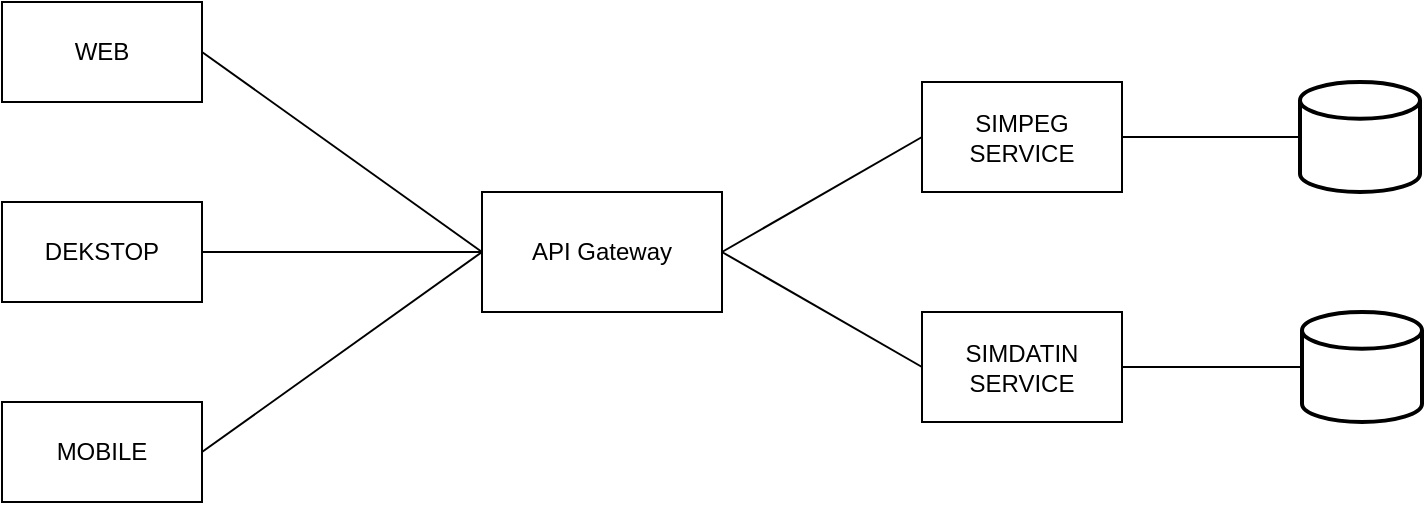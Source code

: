 <mxfile version="27.2.0">
  <diagram name="Page-1" id="NhyPothc8yxsDEsXalK4">
    <mxGraphModel dx="1042" dy="574" grid="1" gridSize="10" guides="1" tooltips="1" connect="1" arrows="1" fold="1" page="1" pageScale="1" pageWidth="850" pageHeight="1100" math="0" shadow="0">
      <root>
        <mxCell id="0" />
        <mxCell id="1" parent="0" />
        <mxCell id="FojmKU9Cf3mvvTWfMZ7u-1" value="WEB" style="rounded=0;whiteSpace=wrap;html=1;" parent="1" vertex="1">
          <mxGeometry x="50" y="40" width="100" height="50" as="geometry" />
        </mxCell>
        <mxCell id="FojmKU9Cf3mvvTWfMZ7u-2" value="DEKSTOP" style="rounded=0;whiteSpace=wrap;html=1;" parent="1" vertex="1">
          <mxGeometry x="50" y="140" width="100" height="50" as="geometry" />
        </mxCell>
        <mxCell id="FojmKU9Cf3mvvTWfMZ7u-3" value="MOBILE" style="rounded=0;whiteSpace=wrap;html=1;" parent="1" vertex="1">
          <mxGeometry x="50" y="240" width="100" height="50" as="geometry" />
        </mxCell>
        <mxCell id="FojmKU9Cf3mvvTWfMZ7u-4" value="API Gateway" style="rounded=0;whiteSpace=wrap;html=1;" parent="1" vertex="1">
          <mxGeometry x="290" y="135" width="120" height="60" as="geometry" />
        </mxCell>
        <mxCell id="FojmKU9Cf3mvvTWfMZ7u-6" value="SIMPEG SERVICE" style="rounded=0;whiteSpace=wrap;html=1;" parent="1" vertex="1">
          <mxGeometry x="510" y="80" width="100" height="55" as="geometry" />
        </mxCell>
        <mxCell id="FojmKU9Cf3mvvTWfMZ7u-12" value="" style="endArrow=none;html=1;rounded=0;exitX=1;exitY=0.5;exitDx=0;exitDy=0;entryX=0;entryY=0.5;entryDx=0;entryDy=0;" parent="1" source="FojmKU9Cf3mvvTWfMZ7u-1" target="FojmKU9Cf3mvvTWfMZ7u-4" edge="1">
          <mxGeometry width="50" height="50" relative="1" as="geometry">
            <mxPoint x="400" y="330" as="sourcePoint" />
            <mxPoint x="450" y="280" as="targetPoint" />
          </mxGeometry>
        </mxCell>
        <mxCell id="FojmKU9Cf3mvvTWfMZ7u-13" value="" style="endArrow=none;html=1;rounded=0;exitX=1;exitY=0.5;exitDx=0;exitDy=0;entryX=0;entryY=0.5;entryDx=0;entryDy=0;" parent="1" source="FojmKU9Cf3mvvTWfMZ7u-2" target="FojmKU9Cf3mvvTWfMZ7u-4" edge="1">
          <mxGeometry width="50" height="50" relative="1" as="geometry">
            <mxPoint x="160" y="75" as="sourcePoint" />
            <mxPoint x="300" y="175" as="targetPoint" />
          </mxGeometry>
        </mxCell>
        <mxCell id="FojmKU9Cf3mvvTWfMZ7u-14" value="" style="endArrow=none;html=1;rounded=0;exitX=1;exitY=0.5;exitDx=0;exitDy=0;entryX=0;entryY=0.5;entryDx=0;entryDy=0;" parent="1" source="FojmKU9Cf3mvvTWfMZ7u-3" target="FojmKU9Cf3mvvTWfMZ7u-4" edge="1">
          <mxGeometry width="50" height="50" relative="1" as="geometry">
            <mxPoint x="160" y="175" as="sourcePoint" />
            <mxPoint x="300" y="175" as="targetPoint" />
          </mxGeometry>
        </mxCell>
        <mxCell id="FojmKU9Cf3mvvTWfMZ7u-15" value="" style="endArrow=none;html=1;rounded=0;entryX=0;entryY=0.5;entryDx=0;entryDy=0;exitX=1;exitY=0.5;exitDx=0;exitDy=0;" parent="1" source="FojmKU9Cf3mvvTWfMZ7u-4" target="FojmKU9Cf3mvvTWfMZ7u-6" edge="1">
          <mxGeometry width="50" height="50" relative="1" as="geometry">
            <mxPoint x="430" y="180" as="sourcePoint" />
            <mxPoint x="300" y="175" as="targetPoint" />
          </mxGeometry>
        </mxCell>
        <mxCell id="FojmKU9Cf3mvvTWfMZ7u-16" value="" style="endArrow=none;html=1;rounded=0;entryX=0;entryY=0.5;entryDx=0;entryDy=0;exitX=1;exitY=0.5;exitDx=0;exitDy=0;" parent="1" source="FojmKU9Cf3mvvTWfMZ7u-4" target="FojmKU9Cf3mvvTWfMZ7u-19" edge="1">
          <mxGeometry width="50" height="50" relative="1" as="geometry">
            <mxPoint x="420" y="175" as="sourcePoint" />
            <mxPoint x="510" y="220" as="targetPoint" />
          </mxGeometry>
        </mxCell>
        <mxCell id="FojmKU9Cf3mvvTWfMZ7u-17" value="" style="strokeWidth=2;html=1;shape=mxgraph.flowchart.database;whiteSpace=wrap;" parent="1" vertex="1">
          <mxGeometry x="699" y="80" width="60" height="55" as="geometry" />
        </mxCell>
        <mxCell id="FojmKU9Cf3mvvTWfMZ7u-19" value="SIMDATIN SERVICE" style="rounded=0;whiteSpace=wrap;html=1;" parent="1" vertex="1">
          <mxGeometry x="510" y="195" width="100" height="55" as="geometry" />
        </mxCell>
        <mxCell id="FojmKU9Cf3mvvTWfMZ7u-20" value="" style="strokeWidth=2;html=1;shape=mxgraph.flowchart.database;whiteSpace=wrap;" parent="1" vertex="1">
          <mxGeometry x="700" y="195" width="60" height="55" as="geometry" />
        </mxCell>
        <mxCell id="FojmKU9Cf3mvvTWfMZ7u-22" value="" style="endArrow=none;html=1;rounded=0;entryX=0;entryY=0.5;entryDx=0;entryDy=0;exitX=1;exitY=0.5;exitDx=0;exitDy=0;entryPerimeter=0;" parent="1" source="FojmKU9Cf3mvvTWfMZ7u-6" target="FojmKU9Cf3mvvTWfMZ7u-17" edge="1">
          <mxGeometry width="50" height="50" relative="1" as="geometry">
            <mxPoint x="420" y="175" as="sourcePoint" />
            <mxPoint x="520" y="118" as="targetPoint" />
          </mxGeometry>
        </mxCell>
        <mxCell id="FojmKU9Cf3mvvTWfMZ7u-23" value="" style="endArrow=none;html=1;rounded=0;entryX=0;entryY=0.5;entryDx=0;entryDy=0;exitX=1;exitY=0.5;exitDx=0;exitDy=0;entryPerimeter=0;" parent="1" source="FojmKU9Cf3mvvTWfMZ7u-19" target="FojmKU9Cf3mvvTWfMZ7u-20" edge="1">
          <mxGeometry width="50" height="50" relative="1" as="geometry">
            <mxPoint x="620" y="118" as="sourcePoint" />
            <mxPoint x="709" y="118" as="targetPoint" />
          </mxGeometry>
        </mxCell>
      </root>
    </mxGraphModel>
  </diagram>
</mxfile>
